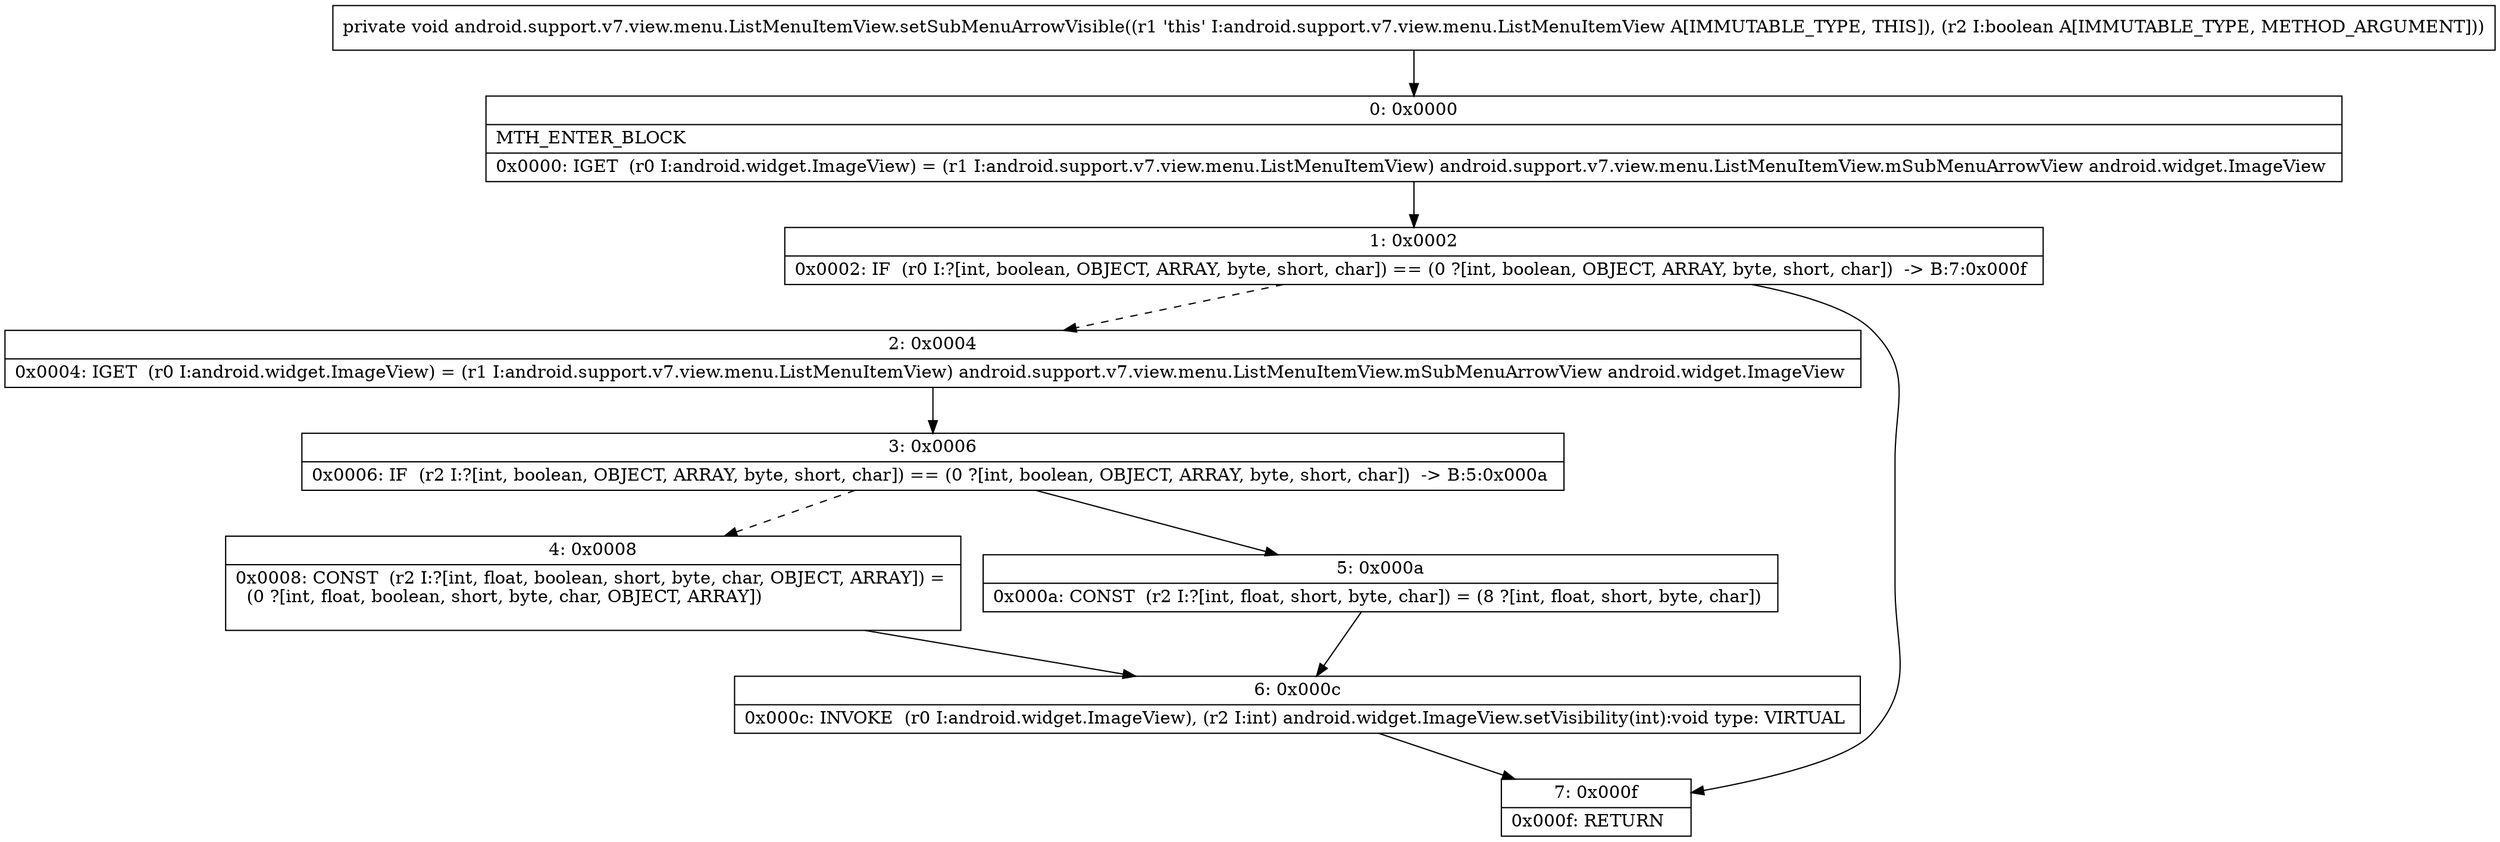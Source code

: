 digraph "CFG forandroid.support.v7.view.menu.ListMenuItemView.setSubMenuArrowVisible(Z)V" {
Node_0 [shape=record,label="{0\:\ 0x0000|MTH_ENTER_BLOCK\l|0x0000: IGET  (r0 I:android.widget.ImageView) = (r1 I:android.support.v7.view.menu.ListMenuItemView) android.support.v7.view.menu.ListMenuItemView.mSubMenuArrowView android.widget.ImageView \l}"];
Node_1 [shape=record,label="{1\:\ 0x0002|0x0002: IF  (r0 I:?[int, boolean, OBJECT, ARRAY, byte, short, char]) == (0 ?[int, boolean, OBJECT, ARRAY, byte, short, char])  \-\> B:7:0x000f \l}"];
Node_2 [shape=record,label="{2\:\ 0x0004|0x0004: IGET  (r0 I:android.widget.ImageView) = (r1 I:android.support.v7.view.menu.ListMenuItemView) android.support.v7.view.menu.ListMenuItemView.mSubMenuArrowView android.widget.ImageView \l}"];
Node_3 [shape=record,label="{3\:\ 0x0006|0x0006: IF  (r2 I:?[int, boolean, OBJECT, ARRAY, byte, short, char]) == (0 ?[int, boolean, OBJECT, ARRAY, byte, short, char])  \-\> B:5:0x000a \l}"];
Node_4 [shape=record,label="{4\:\ 0x0008|0x0008: CONST  (r2 I:?[int, float, boolean, short, byte, char, OBJECT, ARRAY]) = \l  (0 ?[int, float, boolean, short, byte, char, OBJECT, ARRAY])\l \l}"];
Node_5 [shape=record,label="{5\:\ 0x000a|0x000a: CONST  (r2 I:?[int, float, short, byte, char]) = (8 ?[int, float, short, byte, char]) \l}"];
Node_6 [shape=record,label="{6\:\ 0x000c|0x000c: INVOKE  (r0 I:android.widget.ImageView), (r2 I:int) android.widget.ImageView.setVisibility(int):void type: VIRTUAL \l}"];
Node_7 [shape=record,label="{7\:\ 0x000f|0x000f: RETURN   \l}"];
MethodNode[shape=record,label="{private void android.support.v7.view.menu.ListMenuItemView.setSubMenuArrowVisible((r1 'this' I:android.support.v7.view.menu.ListMenuItemView A[IMMUTABLE_TYPE, THIS]), (r2 I:boolean A[IMMUTABLE_TYPE, METHOD_ARGUMENT])) }"];
MethodNode -> Node_0;
Node_0 -> Node_1;
Node_1 -> Node_2[style=dashed];
Node_1 -> Node_7;
Node_2 -> Node_3;
Node_3 -> Node_4[style=dashed];
Node_3 -> Node_5;
Node_4 -> Node_6;
Node_5 -> Node_6;
Node_6 -> Node_7;
}

